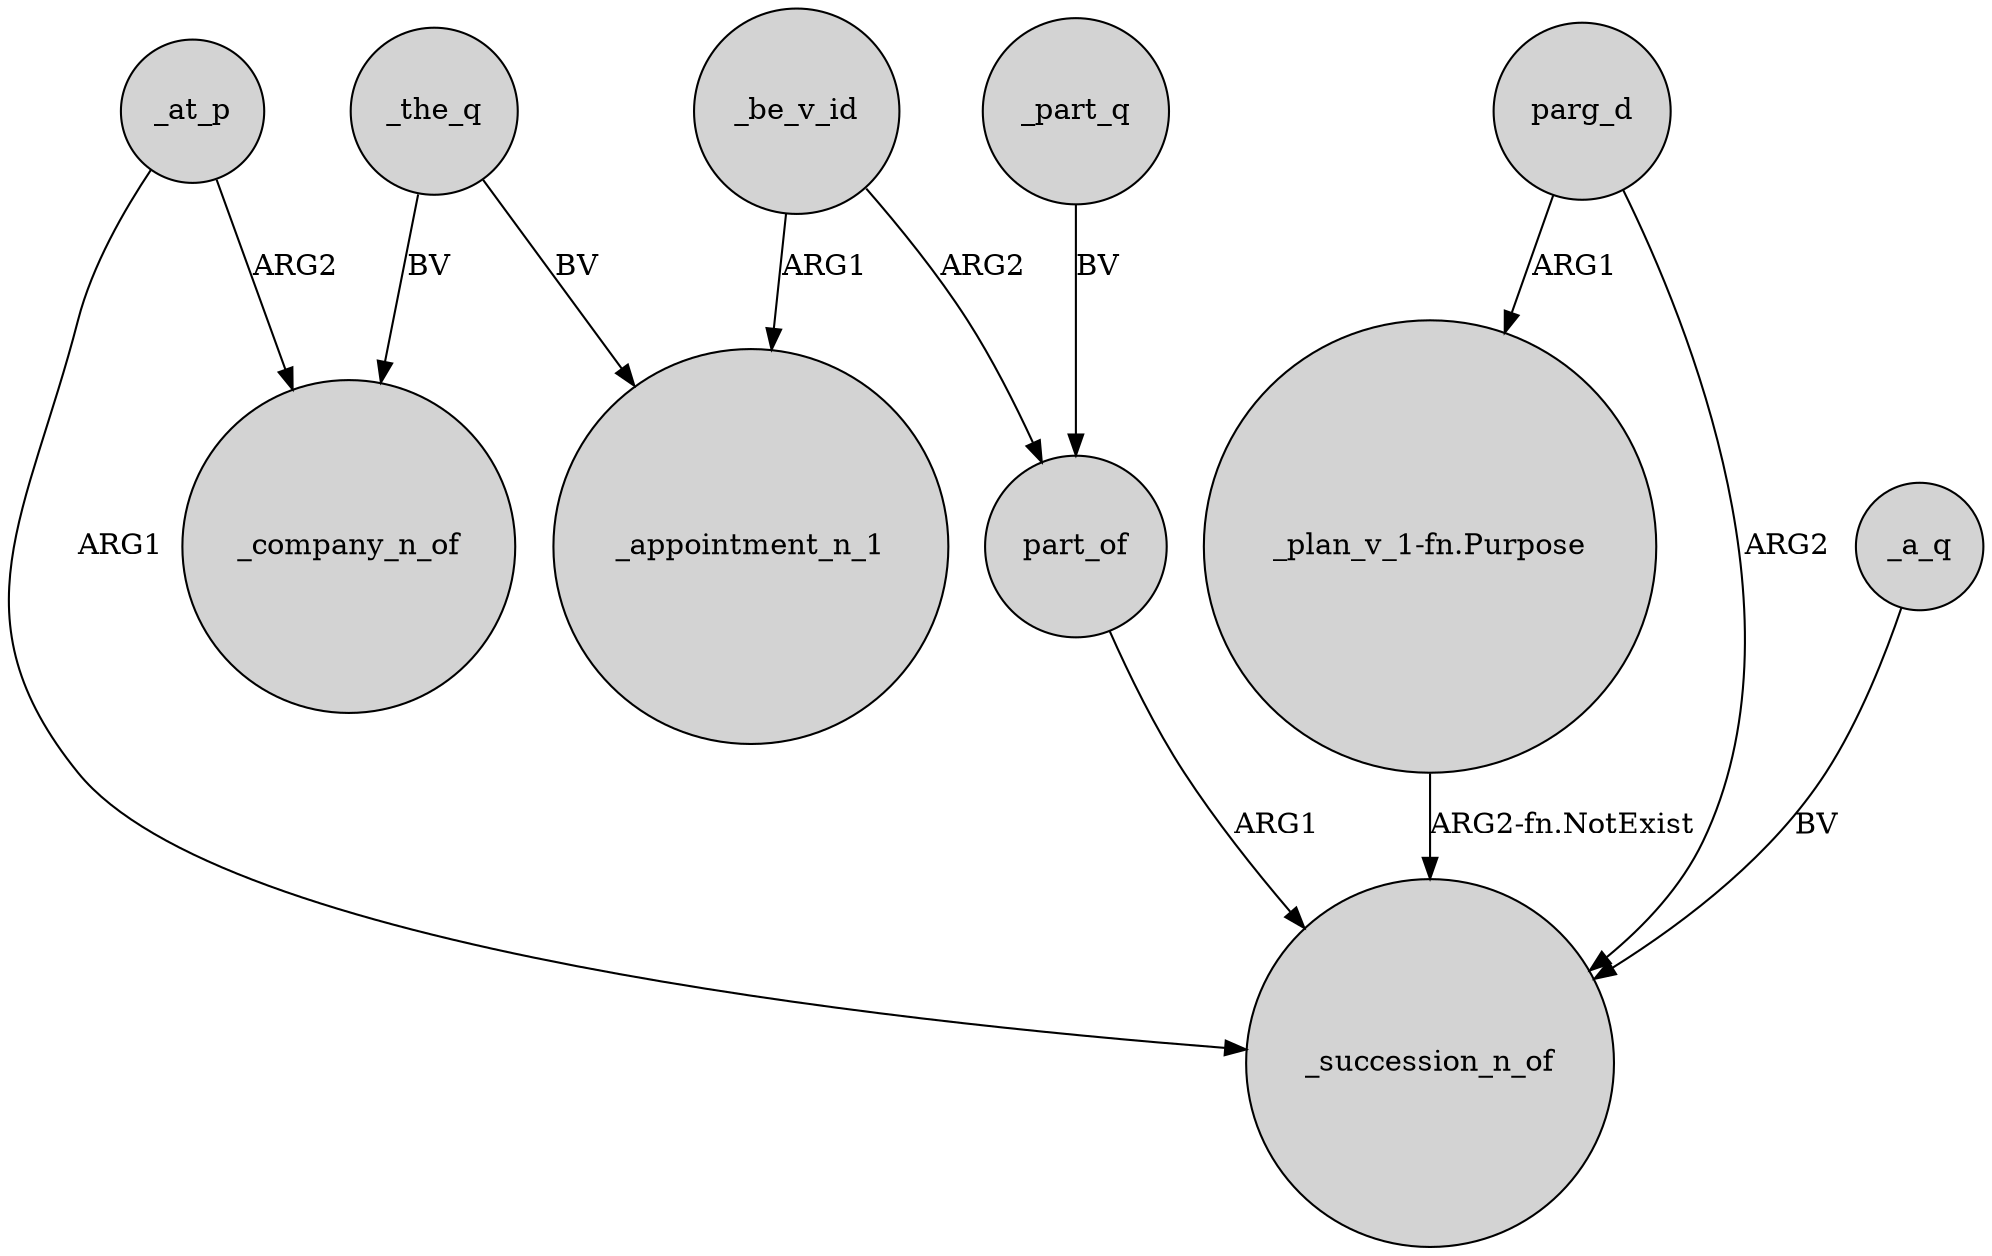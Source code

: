 digraph {
	node [shape=circle style=filled]
	"_plan_v_1-fn.Purpose" -> _succession_n_of [label="ARG2-fn.NotExist"]
	_at_p -> _company_n_of [label=ARG2]
	part_of -> _succession_n_of [label=ARG1]
	_at_p -> _succession_n_of [label=ARG1]
	_be_v_id -> _appointment_n_1 [label=ARG1]
	_be_v_id -> part_of [label=ARG2]
	parg_d -> _succession_n_of [label=ARG2]
	_part_q -> part_of [label=BV]
	_the_q -> _company_n_of [label=BV]
	parg_d -> "_plan_v_1-fn.Purpose" [label=ARG1]
	_a_q -> _succession_n_of [label=BV]
	_the_q -> _appointment_n_1 [label=BV]
}

